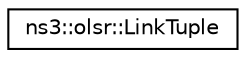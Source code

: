 digraph "Graphical Class Hierarchy"
{
 // LATEX_PDF_SIZE
  edge [fontname="Helvetica",fontsize="10",labelfontname="Helvetica",labelfontsize="10"];
  node [fontname="Helvetica",fontsize="10",shape=record];
  rankdir="LR";
  Node0 [label="ns3::olsr::LinkTuple",height=0.2,width=0.4,color="black", fillcolor="white", style="filled",URL="$structns3_1_1olsr_1_1_link_tuple.html",tooltip="A Link Tuple."];
}
